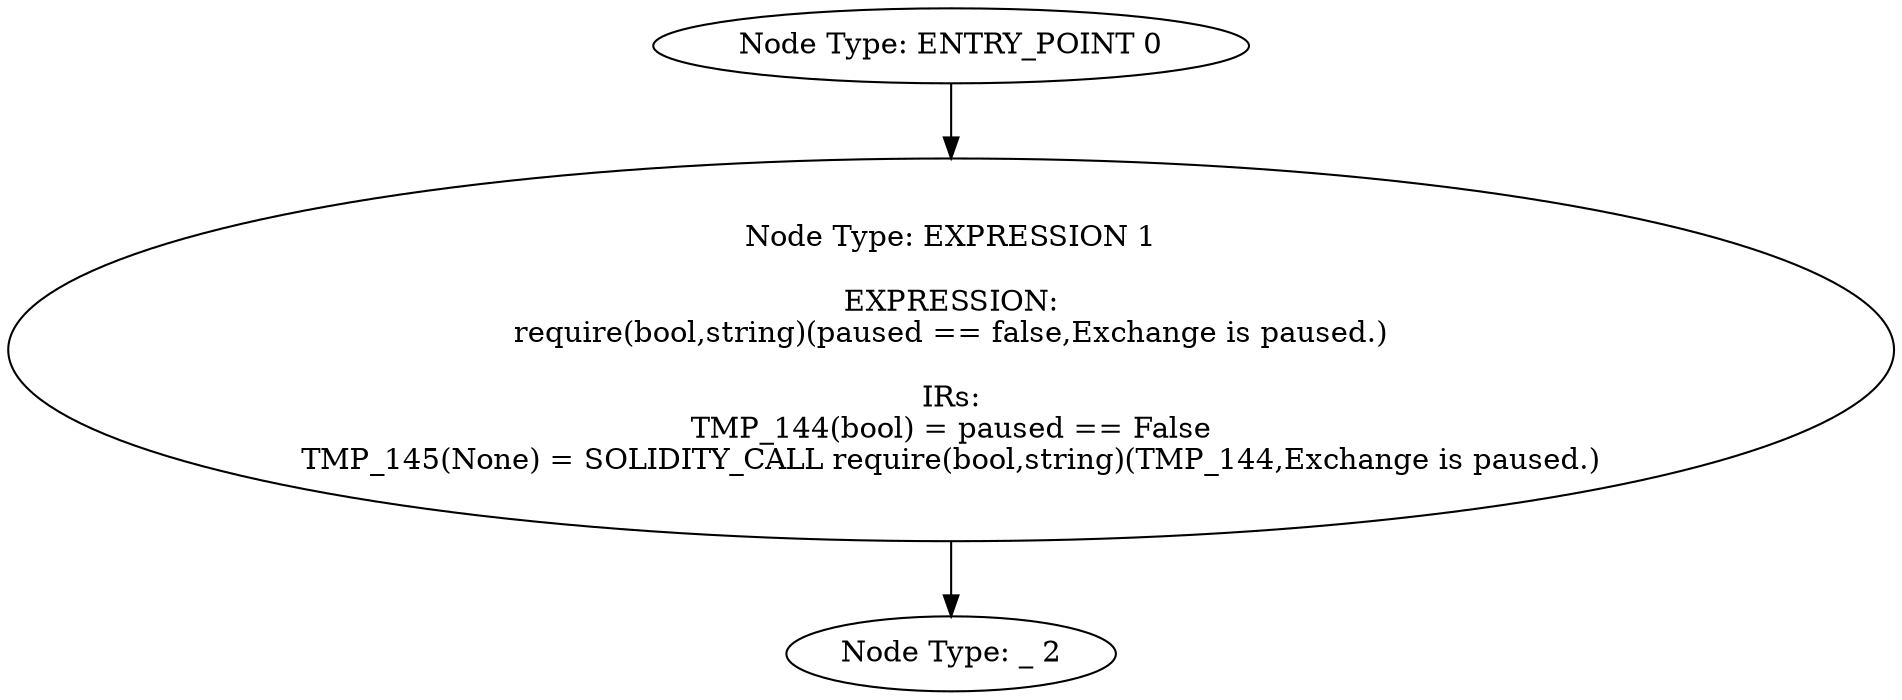 digraph{
0[label="Node Type: ENTRY_POINT 0
"];
0->1;
1[label="Node Type: EXPRESSION 1

EXPRESSION:
require(bool,string)(paused == false,Exchange is paused.)

IRs:
TMP_144(bool) = paused == False
TMP_145(None) = SOLIDITY_CALL require(bool,string)(TMP_144,Exchange is paused.)"];
1->2;
2[label="Node Type: _ 2
"];
}
